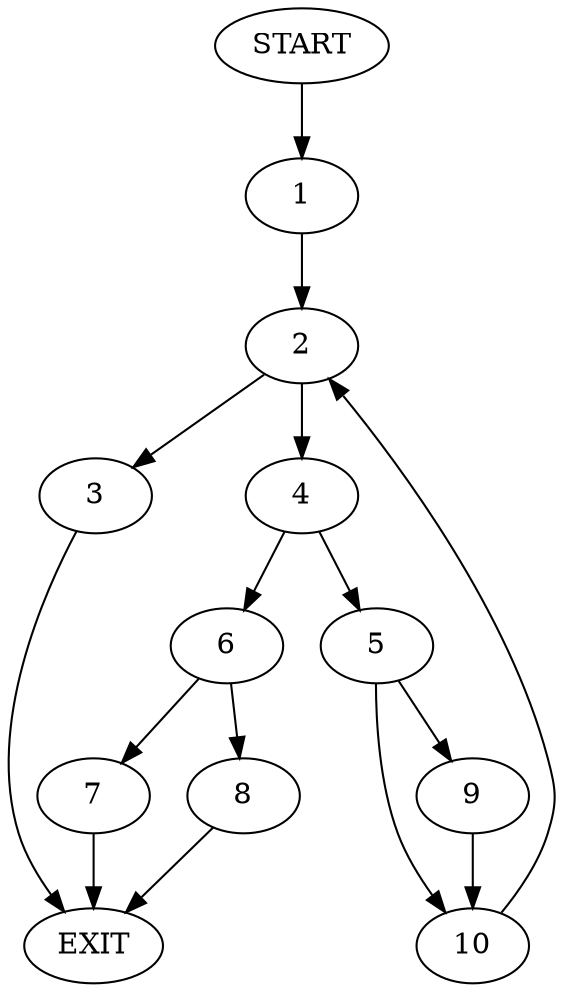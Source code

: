 digraph {
0 [label="START"]
11 [label="EXIT"]
0 -> 1
1 -> 2
2 -> 3
2 -> 4
4 -> 5
4 -> 6
3 -> 11
6 -> 7
6 -> 8
5 -> 9
5 -> 10
7 -> 11
8 -> 11
10 -> 2
9 -> 10
}
